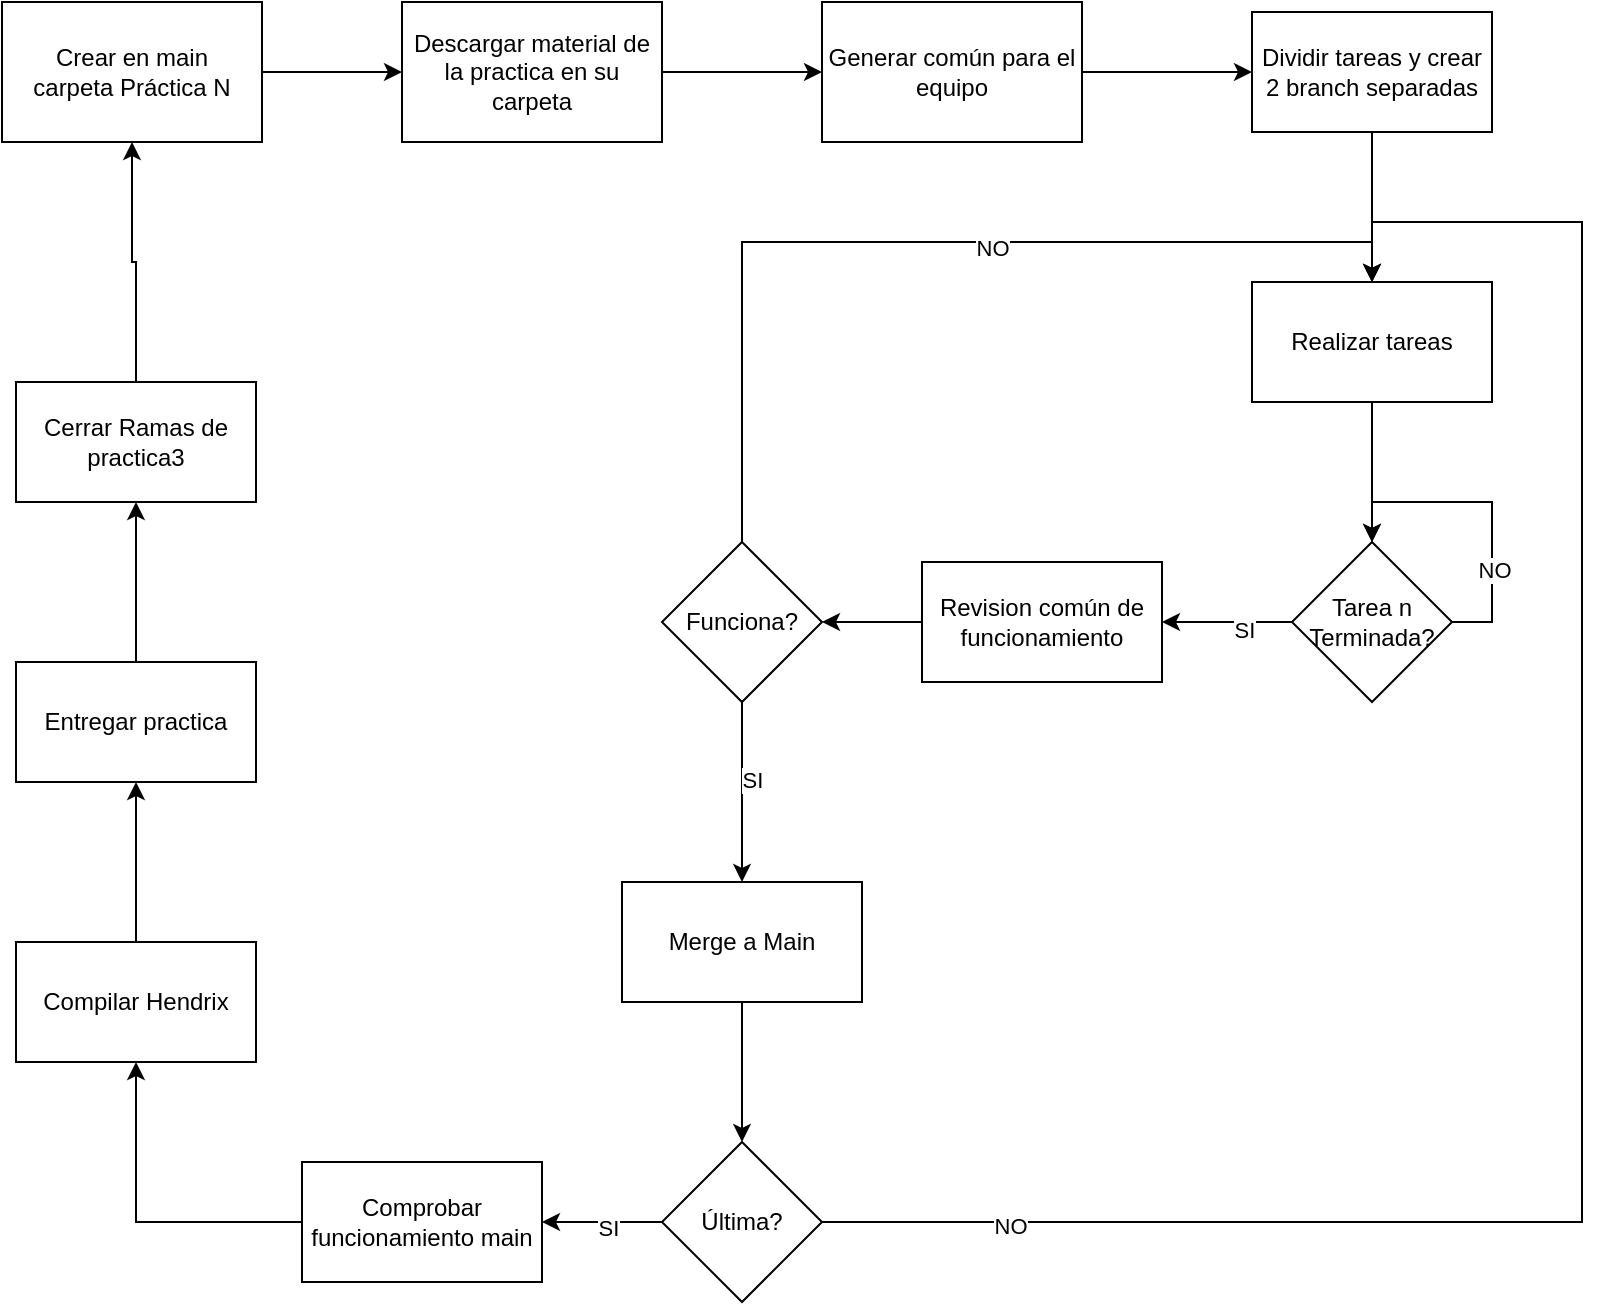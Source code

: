 <mxfile version="22.0.5" type="github">
  <diagram name="Page-1" id="ozxdBf5o1T0y6ycwpzWR">
    <mxGraphModel dx="1809" dy="1073" grid="1" gridSize="10" guides="1" tooltips="1" connect="1" arrows="1" fold="1" page="1" pageScale="1" pageWidth="850" pageHeight="1100" math="0" shadow="0">
      <root>
        <mxCell id="0" />
        <mxCell id="1" parent="0" />
        <mxCell id="duuN96d6mN_fn4IOZpLF-4" value="" style="edgeStyle=orthogonalEdgeStyle;rounded=0;orthogonalLoop=1;jettySize=auto;html=1;" parent="1" source="duuN96d6mN_fn4IOZpLF-1" target="duuN96d6mN_fn4IOZpLF-3" edge="1">
          <mxGeometry relative="1" as="geometry" />
        </mxCell>
        <mxCell id="duuN96d6mN_fn4IOZpLF-1" value="&lt;div&gt;Crear en main&lt;/div&gt;&lt;div&gt;carpeta Práctica N&lt;br&gt;&lt;/div&gt;" style="rounded=0;whiteSpace=wrap;html=1;" parent="1" vertex="1">
          <mxGeometry x="30" y="180" width="130" height="70" as="geometry" />
        </mxCell>
        <mxCell id="duuN96d6mN_fn4IOZpLF-6" value="" style="edgeStyle=orthogonalEdgeStyle;rounded=0;orthogonalLoop=1;jettySize=auto;html=1;" parent="1" source="duuN96d6mN_fn4IOZpLF-3" target="duuN96d6mN_fn4IOZpLF-5" edge="1">
          <mxGeometry relative="1" as="geometry" />
        </mxCell>
        <mxCell id="duuN96d6mN_fn4IOZpLF-3" value="Descargar material de la practica en su carpeta " style="whiteSpace=wrap;html=1;rounded=0;" parent="1" vertex="1">
          <mxGeometry x="230" y="180" width="130" height="70" as="geometry" />
        </mxCell>
        <mxCell id="duuN96d6mN_fn4IOZpLF-8" value="" style="edgeStyle=orthogonalEdgeStyle;rounded=0;orthogonalLoop=1;jettySize=auto;html=1;" parent="1" source="duuN96d6mN_fn4IOZpLF-5" target="duuN96d6mN_fn4IOZpLF-7" edge="1">
          <mxGeometry relative="1" as="geometry" />
        </mxCell>
        <mxCell id="duuN96d6mN_fn4IOZpLF-5" value="Generar común para el equipo" style="whiteSpace=wrap;html=1;rounded=0;" parent="1" vertex="1">
          <mxGeometry x="440" y="180" width="130" height="70" as="geometry" />
        </mxCell>
        <mxCell id="duuN96d6mN_fn4IOZpLF-10" value="" style="edgeStyle=orthogonalEdgeStyle;rounded=0;orthogonalLoop=1;jettySize=auto;html=1;" parent="1" source="duuN96d6mN_fn4IOZpLF-7" target="duuN96d6mN_fn4IOZpLF-9" edge="1">
          <mxGeometry relative="1" as="geometry" />
        </mxCell>
        <mxCell id="duuN96d6mN_fn4IOZpLF-7" value="Dividir tareas y crear 2 branch separadas" style="whiteSpace=wrap;html=1;rounded=0;" parent="1" vertex="1">
          <mxGeometry x="655" y="185" width="120" height="60" as="geometry" />
        </mxCell>
        <mxCell id="duuN96d6mN_fn4IOZpLF-12" value="" style="edgeStyle=orthogonalEdgeStyle;rounded=0;orthogonalLoop=1;jettySize=auto;html=1;" parent="1" source="duuN96d6mN_fn4IOZpLF-9" target="duuN96d6mN_fn4IOZpLF-11" edge="1">
          <mxGeometry relative="1" as="geometry" />
        </mxCell>
        <mxCell id="duuN96d6mN_fn4IOZpLF-9" value="Realizar tareas" style="whiteSpace=wrap;html=1;rounded=0;" parent="1" vertex="1">
          <mxGeometry x="655" y="320" width="120" height="60" as="geometry" />
        </mxCell>
        <mxCell id="duuN96d6mN_fn4IOZpLF-14" value="" style="edgeStyle=orthogonalEdgeStyle;rounded=0;orthogonalLoop=1;jettySize=auto;html=1;" parent="1" source="duuN96d6mN_fn4IOZpLF-11" target="duuN96d6mN_fn4IOZpLF-20" edge="1">
          <mxGeometry relative="1" as="geometry">
            <mxPoint x="615" y="490" as="targetPoint" />
          </mxGeometry>
        </mxCell>
        <mxCell id="duuN96d6mN_fn4IOZpLF-19" value="SI" style="edgeLabel;html=1;align=center;verticalAlign=middle;resizable=0;points=[];" parent="duuN96d6mN_fn4IOZpLF-14" vertex="1" connectable="0">
          <mxGeometry x="-0.267" y="4" relative="1" as="geometry">
            <mxPoint as="offset" />
          </mxGeometry>
        </mxCell>
        <mxCell id="duuN96d6mN_fn4IOZpLF-11" value="&lt;div&gt;Tarea n&lt;/div&gt;&lt;div&gt;Terminada?&lt;br&gt;&lt;/div&gt;" style="rhombus;whiteSpace=wrap;html=1;rounded=0;" parent="1" vertex="1">
          <mxGeometry x="675" y="450" width="80" height="80" as="geometry" />
        </mxCell>
        <mxCell id="duuN96d6mN_fn4IOZpLF-15" style="edgeStyle=orthogonalEdgeStyle;rounded=0;orthogonalLoop=1;jettySize=auto;html=1;exitX=1;exitY=0.5;exitDx=0;exitDy=0;entryX=0.5;entryY=0;entryDx=0;entryDy=0;" parent="1" source="duuN96d6mN_fn4IOZpLF-11" target="duuN96d6mN_fn4IOZpLF-11" edge="1">
          <mxGeometry relative="1" as="geometry">
            <Array as="points">
              <mxPoint x="775" y="490" />
              <mxPoint x="775" y="430" />
              <mxPoint x="715" y="430" />
            </Array>
          </mxGeometry>
        </mxCell>
        <mxCell id="duuN96d6mN_fn4IOZpLF-18" value="NO" style="edgeLabel;html=1;align=center;verticalAlign=middle;resizable=0;points=[];" parent="duuN96d6mN_fn4IOZpLF-15" vertex="1" connectable="0">
          <mxGeometry x="-0.426" y="-1" relative="1" as="geometry">
            <mxPoint as="offset" />
          </mxGeometry>
        </mxCell>
        <mxCell id="duuN96d6mN_fn4IOZpLF-22" value="" style="edgeStyle=orthogonalEdgeStyle;rounded=0;orthogonalLoop=1;jettySize=auto;html=1;" parent="1" source="duuN96d6mN_fn4IOZpLF-20" target="duuN96d6mN_fn4IOZpLF-21" edge="1">
          <mxGeometry relative="1" as="geometry" />
        </mxCell>
        <mxCell id="duuN96d6mN_fn4IOZpLF-20" value="Revision común de funcionamiento" style="whiteSpace=wrap;html=1;rounded=0;" parent="1" vertex="1">
          <mxGeometry x="490" y="460" width="120" height="60" as="geometry" />
        </mxCell>
        <mxCell id="duuN96d6mN_fn4IOZpLF-23" style="edgeStyle=orthogonalEdgeStyle;rounded=0;orthogonalLoop=1;jettySize=auto;html=1;exitX=0.5;exitY=0;exitDx=0;exitDy=0;entryX=0.5;entryY=0;entryDx=0;entryDy=0;" parent="1" source="duuN96d6mN_fn4IOZpLF-21" target="duuN96d6mN_fn4IOZpLF-9" edge="1">
          <mxGeometry relative="1" as="geometry" />
        </mxCell>
        <mxCell id="duuN96d6mN_fn4IOZpLF-24" value="NO" style="edgeLabel;html=1;align=center;verticalAlign=middle;resizable=0;points=[];" parent="duuN96d6mN_fn4IOZpLF-23" vertex="1" connectable="0">
          <mxGeometry x="0.132" y="-3" relative="1" as="geometry">
            <mxPoint as="offset" />
          </mxGeometry>
        </mxCell>
        <mxCell id="duuN96d6mN_fn4IOZpLF-26" value="" style="edgeStyle=orthogonalEdgeStyle;rounded=0;orthogonalLoop=1;jettySize=auto;html=1;" parent="1" source="duuN96d6mN_fn4IOZpLF-21" target="duuN96d6mN_fn4IOZpLF-25" edge="1">
          <mxGeometry relative="1" as="geometry" />
        </mxCell>
        <mxCell id="duuN96d6mN_fn4IOZpLF-27" value="SI" style="edgeLabel;html=1;align=center;verticalAlign=middle;resizable=0;points=[];" parent="duuN96d6mN_fn4IOZpLF-26" vertex="1" connectable="0">
          <mxGeometry x="-0.148" y="5" relative="1" as="geometry">
            <mxPoint as="offset" />
          </mxGeometry>
        </mxCell>
        <mxCell id="duuN96d6mN_fn4IOZpLF-21" value="Funciona?" style="rhombus;whiteSpace=wrap;html=1;rounded=0;" parent="1" vertex="1">
          <mxGeometry x="360" y="450" width="80" height="80" as="geometry" />
        </mxCell>
        <mxCell id="N8mW-nSy7AZFngnressp-4" value="" style="edgeStyle=orthogonalEdgeStyle;rounded=0;orthogonalLoop=1;jettySize=auto;html=1;" edge="1" parent="1" source="duuN96d6mN_fn4IOZpLF-25" target="N8mW-nSy7AZFngnressp-3">
          <mxGeometry relative="1" as="geometry" />
        </mxCell>
        <mxCell id="duuN96d6mN_fn4IOZpLF-25" value="Merge a Main" style="whiteSpace=wrap;html=1;rounded=0;" parent="1" vertex="1">
          <mxGeometry x="340" y="620" width="120" height="60" as="geometry" />
        </mxCell>
        <mxCell id="N8mW-nSy7AZFngnressp-5" style="edgeStyle=orthogonalEdgeStyle;rounded=0;orthogonalLoop=1;jettySize=auto;html=1;entryX=0.5;entryY=0;entryDx=0;entryDy=0;exitX=1;exitY=0.5;exitDx=0;exitDy=0;" edge="1" parent="1" source="N8mW-nSy7AZFngnressp-3" target="duuN96d6mN_fn4IOZpLF-9">
          <mxGeometry relative="1" as="geometry">
            <Array as="points">
              <mxPoint x="820" y="790" />
              <mxPoint x="820" y="290" />
              <mxPoint x="715" y="290" />
            </Array>
          </mxGeometry>
        </mxCell>
        <mxCell id="N8mW-nSy7AZFngnressp-6" value="NO" style="edgeLabel;html=1;align=center;verticalAlign=middle;resizable=0;points=[];" vertex="1" connectable="0" parent="N8mW-nSy7AZFngnressp-5">
          <mxGeometry x="-0.815" y="-2" relative="1" as="geometry">
            <mxPoint as="offset" />
          </mxGeometry>
        </mxCell>
        <mxCell id="N8mW-nSy7AZFngnressp-8" value="" style="edgeStyle=orthogonalEdgeStyle;rounded=0;orthogonalLoop=1;jettySize=auto;html=1;" edge="1" parent="1" source="N8mW-nSy7AZFngnressp-3" target="N8mW-nSy7AZFngnressp-7">
          <mxGeometry relative="1" as="geometry" />
        </mxCell>
        <mxCell id="N8mW-nSy7AZFngnressp-9" value="SI" style="edgeLabel;html=1;align=center;verticalAlign=middle;resizable=0;points=[];" vertex="1" connectable="0" parent="N8mW-nSy7AZFngnressp-8">
          <mxGeometry x="-0.091" y="3" relative="1" as="geometry">
            <mxPoint as="offset" />
          </mxGeometry>
        </mxCell>
        <mxCell id="N8mW-nSy7AZFngnressp-3" value="Última?" style="rhombus;whiteSpace=wrap;html=1;rounded=0;" vertex="1" parent="1">
          <mxGeometry x="360" y="750" width="80" height="80" as="geometry" />
        </mxCell>
        <mxCell id="N8mW-nSy7AZFngnressp-11" value="" style="edgeStyle=orthogonalEdgeStyle;rounded=0;orthogonalLoop=1;jettySize=auto;html=1;" edge="1" parent="1" source="N8mW-nSy7AZFngnressp-7" target="N8mW-nSy7AZFngnressp-10">
          <mxGeometry relative="1" as="geometry" />
        </mxCell>
        <mxCell id="N8mW-nSy7AZFngnressp-7" value="Comprobar funcionamiento main" style="whiteSpace=wrap;html=1;rounded=0;" vertex="1" parent="1">
          <mxGeometry x="180" y="760" width="120" height="60" as="geometry" />
        </mxCell>
        <mxCell id="N8mW-nSy7AZFngnressp-13" value="" style="edgeStyle=orthogonalEdgeStyle;rounded=0;orthogonalLoop=1;jettySize=auto;html=1;" edge="1" parent="1" source="N8mW-nSy7AZFngnressp-10" target="N8mW-nSy7AZFngnressp-12">
          <mxGeometry relative="1" as="geometry" />
        </mxCell>
        <mxCell id="N8mW-nSy7AZFngnressp-10" value="Compilar Hendrix" style="whiteSpace=wrap;html=1;rounded=0;" vertex="1" parent="1">
          <mxGeometry x="37" y="650" width="120" height="60" as="geometry" />
        </mxCell>
        <mxCell id="N8mW-nSy7AZFngnressp-16" value="" style="edgeStyle=orthogonalEdgeStyle;rounded=0;orthogonalLoop=1;jettySize=auto;html=1;" edge="1" parent="1" source="N8mW-nSy7AZFngnressp-12" target="N8mW-nSy7AZFngnressp-15">
          <mxGeometry relative="1" as="geometry" />
        </mxCell>
        <mxCell id="N8mW-nSy7AZFngnressp-12" value="Entregar practica" style="whiteSpace=wrap;html=1;rounded=0;" vertex="1" parent="1">
          <mxGeometry x="37" y="510" width="120" height="60" as="geometry" />
        </mxCell>
        <mxCell id="N8mW-nSy7AZFngnressp-17" style="edgeStyle=orthogonalEdgeStyle;rounded=0;orthogonalLoop=1;jettySize=auto;html=1;exitX=0.5;exitY=0;exitDx=0;exitDy=0;entryX=0.5;entryY=1;entryDx=0;entryDy=0;" edge="1" parent="1" source="N8mW-nSy7AZFngnressp-15" target="duuN96d6mN_fn4IOZpLF-1">
          <mxGeometry relative="1" as="geometry" />
        </mxCell>
        <mxCell id="N8mW-nSy7AZFngnressp-15" value="Cerrar Ramas de practica3" style="whiteSpace=wrap;html=1;rounded=0;" vertex="1" parent="1">
          <mxGeometry x="37" y="370" width="120" height="60" as="geometry" />
        </mxCell>
      </root>
    </mxGraphModel>
  </diagram>
</mxfile>
